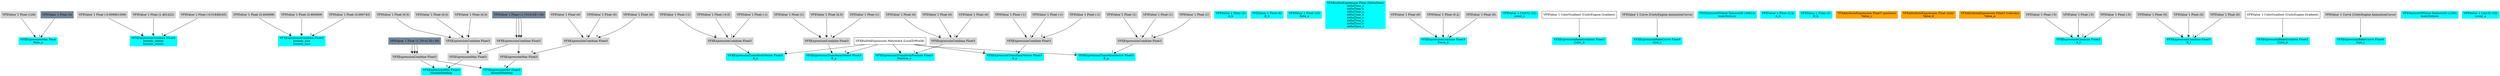 digraph G {
node0 [shape="box" color="cyan" style="filled" label="VFXExpressionMax Float
Rate_a"]
node1 [shape="box" color="lightgray" style="filled" label="VFXValue`1 Float (128)"]
node2 [shape="box" color="lightslategray" style="filled" label="VFXValue`1 Float (0)"]
node3 [shape="box" color="cyan" style="filled" label="VFXExpressionCombine Float3
bounds_center
bounds_center"]
node4 [shape="box" color="lightgray" style="filled" label="VFXValue`1 Float (-0,008661509)"]
node5 [shape="box" color="lightgray" style="filled" label="VFXValue`1 Float (1,401422)"]
node6 [shape="box" color="lightgray" style="filled" label="VFXValue`1 Float (-0,01848245)"]
node7 [shape="box" color="cyan" style="filled" label="VFXExpressionCombine Float3
bounds_size
bounds_size"]
node8 [shape="box" color="lightgray" style="filled" label="VFXValue`1 Float (3,004998)"]
node9 [shape="box" color="lightgray" style="filled" label="VFXValue`1 Float (3,960069)"]
node10 [shape="box" color="lightgray" style="filled" label="VFXValue`1 Float (3,060745)"]
node11 [shape="box" color="cyan" style="filled" label="VFXExpressionMin Float3
boundsPadding"]
node12 [shape="box" color="lightgray" style="filled" label="VFXExpressionMax Float3"]
node13 [shape="box" color="lightgray" style="filled" label="VFXExpressionCombine Float3"]
node14 [shape="box" color="lightgray" style="filled" label="VFXValue`1 Float (0,5)"]
node15 [shape="box" color="lightgray" style="filled" label="VFXValue`1 Float (0,5)"]
node16 [shape="box" color="lightgray" style="filled" label="VFXValue`1 Float (0,5)"]
node17 [shape="box" color="lightgray" style="filled" label="VFXExpressionCombine Float3"]
node18 [shape="box" color="lightslategray" style="filled" label="VFXValue`1 Float (-1,701412E+38)"]
node19 [shape="box" color="lightgray" style="filled" label="VFXExpressionCombine Float3"]
node20 [shape="box" color="lightslategray" style="filled" label="VFXValue`1 Float (1,701412E+38)"]
node21 [shape="box" color="cyan" style="filled" label="VFXExpressionMin Float3
boundsPadding"]
node22 [shape="box" color="lightgray" style="filled" label="VFXExpressionMax Float3"]
node23 [shape="box" color="lightgray" style="filled" label="VFXExpressionCombine Float3"]
node24 [shape="box" color="lightgray" style="filled" label="VFXValue`1 Float (0)"]
node25 [shape="box" color="lightgray" style="filled" label="VFXValue`1 Float (0)"]
node26 [shape="box" color="lightgray" style="filled" label="VFXValue`1 Float (0)"]
node27 [shape="box" color="cyan" style="filled" label="VFXExpressionTransformVector Float3
A_a"]
node28 [shape="box" label="VFXBuiltInExpression Matrix4x4 (LocalToWorld)"]
node29 [shape="box" color="lightgray" style="filled" label="VFXExpressionCombine Float3"]
node30 [shape="box" color="lightgray" style="filled" label="VFXValue`1 Float (-1)"]
node31 [shape="box" color="lightgray" style="filled" label="VFXValue`1 Float (-0,5)"]
node32 [shape="box" color="lightgray" style="filled" label="VFXValue`1 Float (-1)"]
node33 [shape="box" color="cyan" style="filled" label="VFXExpressionTransformVector Float3
B_a"]
node34 [shape="box" color="lightgray" style="filled" label="VFXExpressionCombine Float3"]
node35 [shape="box" color="lightgray" style="filled" label="VFXValue`1 Float (1)"]
node36 [shape="box" color="lightgray" style="filled" label="VFXValue`1 Float (0,5)"]
node37 [shape="box" color="lightgray" style="filled" label="VFXValue`1 Float (1)"]
node38 [shape="box" color="cyan" style="filled" label="VFXValue`1 Float (2)
A_b"]
node39 [shape="box" color="cyan" style="filled" label="VFXValue`1 Float (6)
B_b"]
node40 [shape="box" color="cyan" style="filled" label="VFXExpressionTransformPosition Float3
Position_c"]
node41 [shape="box" color="lightgray" style="filled" label="VFXExpressionCombine Float3"]
node42 [shape="box" color="lightgray" style="filled" label="VFXValue`1 Float (0)"]
node43 [shape="box" color="lightgray" style="filled" label="VFXValue`1 Float (0)"]
node44 [shape="box" color="lightgray" style="filled" label="VFXValue`1 Float (0)"]
node45 [shape="box" color="cyan" style="filled" label="VFXValue`1 Float (10)
Rate_a"]
node46 [shape="box" color="cyan" style="filled" label="VFXBuiltInExpression Float (DeltaTime)
deltaTime_a
deltaTime_b
deltaTime_c
deltaTime_d
deltaTime_e
deltaTime_a
deltaTime_b
deltaTime_c"]
node47 [shape="box" color="cyan" style="filled" label="VFXExpressionCombine Float3
Force_b"]
node48 [shape="box" color="lightgray" style="filled" label="VFXValue`1 Float (0)"]
node49 [shape="box" color="lightgray" style="filled" label="VFXValue`1 Float (0,2)"]
node50 [shape="box" color="lightgray" style="filled" label="VFXValue`1 Float (0)"]
node51 [shape="box" color="cyan" style="filled" label="VFXValue`1 Uint32 (32)
count_c"]
node52 [shape="box" color="cyan" style="filled" label="VFXExpressionBakeGradient Float2
Color_b"]
node53 [shape="box" label="VFXValue`1 ColorGradient (UnityEngine.Gradient)"]
node54 [shape="box" color="cyan" style="filled" label="VFXExpressionBakeCurve Float4
Size_c"]
node55 [shape="box" color="lightgray" style="filled" label="VFXValue`1 Curve (UnityEngine.AnimationCurve)"]
node56 [shape="box" color="cyan" style="filled" label="VFXTexture2DValue Texture2D (30914)
mainTexture"]
node57 [shape="box" color="cyan" style="filled" label="VFXExpressionTransformVector Float3
A_a"]
node58 [shape="box" color="lightgray" style="filled" label="VFXExpressionCombine Float3"]
node59 [shape="box" color="lightgray" style="filled" label="VFXValue`1 Float (-1)"]
node60 [shape="box" color="lightgray" style="filled" label="VFXValue`1 Float (-1)"]
node61 [shape="box" color="lightgray" style="filled" label="VFXValue`1 Float (-1)"]
node62 [shape="box" color="cyan" style="filled" label="VFXExpressionTransformVector Float3
B_a"]
node63 [shape="box" color="lightgray" style="filled" label="VFXExpressionCombine Float3"]
node64 [shape="box" color="lightgray" style="filled" label="VFXValue`1 Float (1)"]
node65 [shape="box" color="lightgray" style="filled" label="VFXValue`1 Float (1)"]
node66 [shape="box" color="lightgray" style="filled" label="VFXValue`1 Float (1)"]
node67 [shape="box" color="cyan" style="filled" label="VFXValue`1 Float (0,5)
A_b"]
node68 [shape="box" color="cyan" style="filled" label="VFXValue`1 Float (2)
B_b"]
node69 [shape="box" color="orange" style="filled" label="VFXAttributeExpression Float3 (position)
Value_c"]
node70 [shape="box" color="orange" style="filled" label="VFXAttributeExpression Float (size)
Value_d"]
node71 [shape="box" color="orange" style="filled" label="VFXAttributeExpression Float3 (velocity)
Value_e"]
node72 [shape="box" color="cyan" style="filled" label="VFXExpressionCombine Float3
A_f"]
node73 [shape="box" color="lightgray" style="filled" label="VFXValue`1 Float (-5)"]
node74 [shape="box" color="lightgray" style="filled" label="VFXValue`1 Float (-5)"]
node75 [shape="box" color="lightgray" style="filled" label="VFXValue`1 Float (-5)"]
node76 [shape="box" color="cyan" style="filled" label="VFXExpressionCombine Float3
B_f"]
node77 [shape="box" color="lightgray" style="filled" label="VFXValue`1 Float (5)"]
node78 [shape="box" color="lightgray" style="filled" label="VFXValue`1 Float (5)"]
node79 [shape="box" color="lightgray" style="filled" label="VFXValue`1 Float (5)"]
node80 [shape="box" color="cyan" style="filled" label="VFXExpressionBakeGradient Float2
Color_b"]
node81 [shape="box" label="VFXValue`1 ColorGradient (UnityEngine.Gradient)"]
node82 [shape="box" color="cyan" style="filled" label="VFXExpressionBakeCurve Float4
Size_c"]
node83 [shape="box" color="lightgray" style="filled" label="VFXValue`1 Curve (UnityEngine.AnimationCurve)"]
node84 [shape="box" color="cyan" style="filled" label="VFXTexture2DValue Texture2D (1254)
mainTexture"]
node85 [shape="box" color="cyan" style="filled" label="VFXValue`1 Uint32 (32)
count_a"]
node1 -> node0 [headlabel="0"]
node2 -> node0 [headlabel="1"]
node4 -> node3 [headlabel="0"]
node5 -> node3 [headlabel="1"]
node6 -> node3 [headlabel="2"]
node8 -> node7 [headlabel="0"]
node9 -> node7 [headlabel="1"]
node10 -> node7 [headlabel="2"]
node12 -> node11 [headlabel="0"]
node19 -> node11 [headlabel="1"]
node13 -> node12 [headlabel="0"]
node17 -> node12 [headlabel="1"]
node14 -> node13 [headlabel="0"]
node15 -> node13 [headlabel="1"]
node16 -> node13 [headlabel="2"]
node18 -> node17 [headlabel="0"]
node18 -> node17 [headlabel="1"]
node18 -> node17 [headlabel="2"]
node20 -> node19 [headlabel="0"]
node20 -> node19 [headlabel="1"]
node20 -> node19 [headlabel="2"]
node22 -> node21 [headlabel="0"]
node19 -> node21 [headlabel="1"]
node23 -> node22 [headlabel="0"]
node17 -> node22 [headlabel="1"]
node24 -> node23 [headlabel="0"]
node25 -> node23 [headlabel="1"]
node26 -> node23 [headlabel="2"]
node28 -> node27 [headlabel="0"]
node29 -> node27 [headlabel="1"]
node30 -> node29 [headlabel="0"]
node31 -> node29 [headlabel="1"]
node32 -> node29 [headlabel="2"]
node28 -> node33 [headlabel="0"]
node34 -> node33 [headlabel="1"]
node35 -> node34 [headlabel="0"]
node36 -> node34 [headlabel="1"]
node37 -> node34 [headlabel="2"]
node28 -> node40 [headlabel="0"]
node41 -> node40 [headlabel="1"]
node42 -> node41 [headlabel="0"]
node43 -> node41 [headlabel="1"]
node44 -> node41 [headlabel="2"]
node48 -> node47 [headlabel="0"]
node49 -> node47 [headlabel="1"]
node50 -> node47 [headlabel="2"]
node53 -> node52 
node55 -> node54 
node28 -> node57 [headlabel="0"]
node58 -> node57 [headlabel="1"]
node59 -> node58 [headlabel="0"]
node60 -> node58 [headlabel="1"]
node61 -> node58 [headlabel="2"]
node28 -> node62 [headlabel="0"]
node63 -> node62 [headlabel="1"]
node64 -> node63 [headlabel="0"]
node65 -> node63 [headlabel="1"]
node66 -> node63 [headlabel="2"]
node73 -> node72 [headlabel="0"]
node74 -> node72 [headlabel="1"]
node75 -> node72 [headlabel="2"]
node77 -> node76 [headlabel="0"]
node78 -> node76 [headlabel="1"]
node79 -> node76 [headlabel="2"]
node81 -> node80 
node83 -> node82 
}
